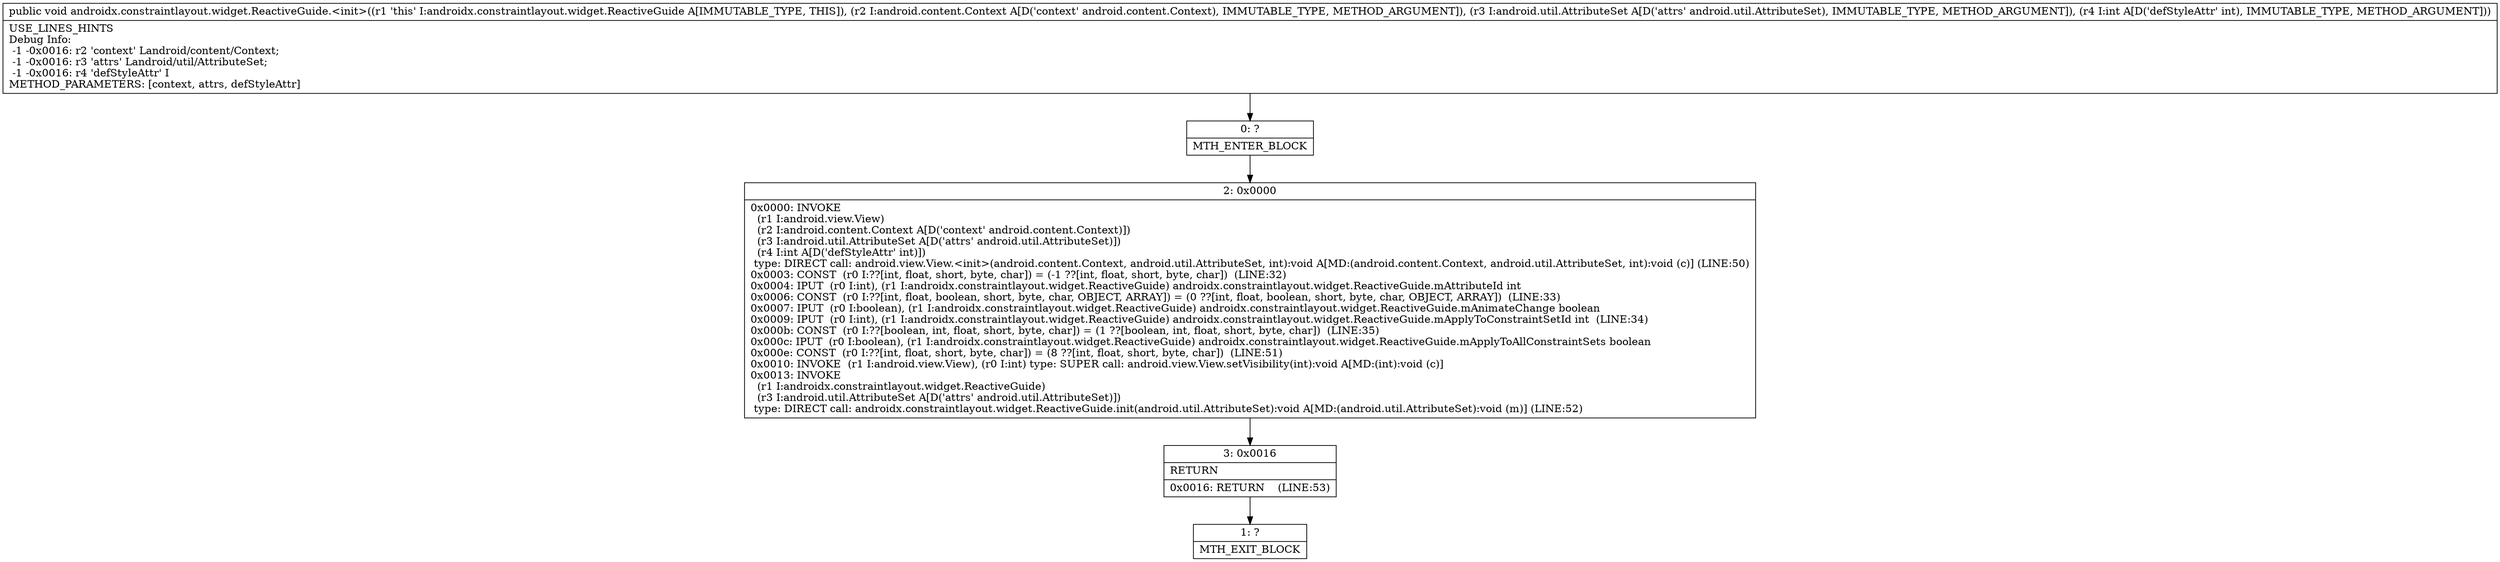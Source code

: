 digraph "CFG forandroidx.constraintlayout.widget.ReactiveGuide.\<init\>(Landroid\/content\/Context;Landroid\/util\/AttributeSet;I)V" {
Node_0 [shape=record,label="{0\:\ ?|MTH_ENTER_BLOCK\l}"];
Node_2 [shape=record,label="{2\:\ 0x0000|0x0000: INVOKE  \l  (r1 I:android.view.View)\l  (r2 I:android.content.Context A[D('context' android.content.Context)])\l  (r3 I:android.util.AttributeSet A[D('attrs' android.util.AttributeSet)])\l  (r4 I:int A[D('defStyleAttr' int)])\l type: DIRECT call: android.view.View.\<init\>(android.content.Context, android.util.AttributeSet, int):void A[MD:(android.content.Context, android.util.AttributeSet, int):void (c)] (LINE:50)\l0x0003: CONST  (r0 I:??[int, float, short, byte, char]) = (\-1 ??[int, float, short, byte, char])  (LINE:32)\l0x0004: IPUT  (r0 I:int), (r1 I:androidx.constraintlayout.widget.ReactiveGuide) androidx.constraintlayout.widget.ReactiveGuide.mAttributeId int \l0x0006: CONST  (r0 I:??[int, float, boolean, short, byte, char, OBJECT, ARRAY]) = (0 ??[int, float, boolean, short, byte, char, OBJECT, ARRAY])  (LINE:33)\l0x0007: IPUT  (r0 I:boolean), (r1 I:androidx.constraintlayout.widget.ReactiveGuide) androidx.constraintlayout.widget.ReactiveGuide.mAnimateChange boolean \l0x0009: IPUT  (r0 I:int), (r1 I:androidx.constraintlayout.widget.ReactiveGuide) androidx.constraintlayout.widget.ReactiveGuide.mApplyToConstraintSetId int  (LINE:34)\l0x000b: CONST  (r0 I:??[boolean, int, float, short, byte, char]) = (1 ??[boolean, int, float, short, byte, char])  (LINE:35)\l0x000c: IPUT  (r0 I:boolean), (r1 I:androidx.constraintlayout.widget.ReactiveGuide) androidx.constraintlayout.widget.ReactiveGuide.mApplyToAllConstraintSets boolean \l0x000e: CONST  (r0 I:??[int, float, short, byte, char]) = (8 ??[int, float, short, byte, char])  (LINE:51)\l0x0010: INVOKE  (r1 I:android.view.View), (r0 I:int) type: SUPER call: android.view.View.setVisibility(int):void A[MD:(int):void (c)]\l0x0013: INVOKE  \l  (r1 I:androidx.constraintlayout.widget.ReactiveGuide)\l  (r3 I:android.util.AttributeSet A[D('attrs' android.util.AttributeSet)])\l type: DIRECT call: androidx.constraintlayout.widget.ReactiveGuide.init(android.util.AttributeSet):void A[MD:(android.util.AttributeSet):void (m)] (LINE:52)\l}"];
Node_3 [shape=record,label="{3\:\ 0x0016|RETURN\l|0x0016: RETURN    (LINE:53)\l}"];
Node_1 [shape=record,label="{1\:\ ?|MTH_EXIT_BLOCK\l}"];
MethodNode[shape=record,label="{public void androidx.constraintlayout.widget.ReactiveGuide.\<init\>((r1 'this' I:androidx.constraintlayout.widget.ReactiveGuide A[IMMUTABLE_TYPE, THIS]), (r2 I:android.content.Context A[D('context' android.content.Context), IMMUTABLE_TYPE, METHOD_ARGUMENT]), (r3 I:android.util.AttributeSet A[D('attrs' android.util.AttributeSet), IMMUTABLE_TYPE, METHOD_ARGUMENT]), (r4 I:int A[D('defStyleAttr' int), IMMUTABLE_TYPE, METHOD_ARGUMENT]))  | USE_LINES_HINTS\lDebug Info:\l  \-1 \-0x0016: r2 'context' Landroid\/content\/Context;\l  \-1 \-0x0016: r3 'attrs' Landroid\/util\/AttributeSet;\l  \-1 \-0x0016: r4 'defStyleAttr' I\lMETHOD_PARAMETERS: [context, attrs, defStyleAttr]\l}"];
MethodNode -> Node_0;Node_0 -> Node_2;
Node_2 -> Node_3;
Node_3 -> Node_1;
}

